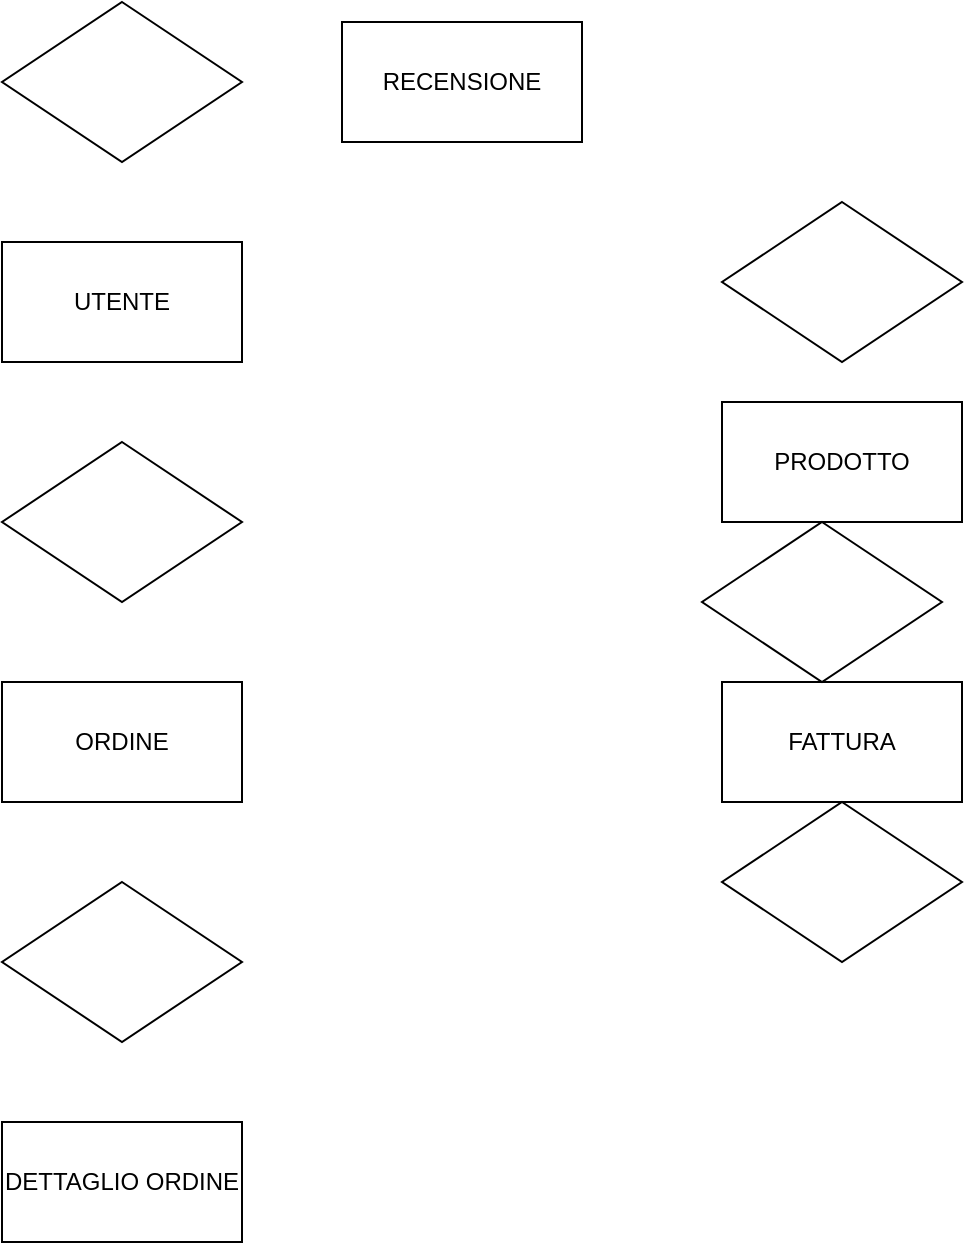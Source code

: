 <mxfile version="26.2.4">
  <diagram name="Pagina-1" id="ChuS1AGae2jL3NdtoGuT">
    <mxGraphModel dx="948" dy="599" grid="1" gridSize="10" guides="1" tooltips="1" connect="1" arrows="1" fold="1" page="1" pageScale="1" pageWidth="827" pageHeight="1169" math="0" shadow="0">
      <root>
        <mxCell id="0" />
        <mxCell id="1" parent="0" />
        <mxCell id="ha_Wpa7V3i3sZIrnRVdM-2" value="UTENTE" style="rounded=0;whiteSpace=wrap;html=1;" vertex="1" parent="1">
          <mxGeometry x="120" y="120" width="120" height="60" as="geometry" />
        </mxCell>
        <mxCell id="ha_Wpa7V3i3sZIrnRVdM-3" value="PRODOTTO" style="rounded=0;whiteSpace=wrap;html=1;" vertex="1" parent="1">
          <mxGeometry x="480" y="200" width="120" height="60" as="geometry" />
        </mxCell>
        <mxCell id="ha_Wpa7V3i3sZIrnRVdM-4" value="DETTAGLIO ORDINE" style="rounded=0;whiteSpace=wrap;html=1;" vertex="1" parent="1">
          <mxGeometry x="120" y="560" width="120" height="60" as="geometry" />
        </mxCell>
        <mxCell id="ha_Wpa7V3i3sZIrnRVdM-5" value="RECENSIONE" style="rounded=0;whiteSpace=wrap;html=1;" vertex="1" parent="1">
          <mxGeometry x="290" y="10" width="120" height="60" as="geometry" />
        </mxCell>
        <mxCell id="ha_Wpa7V3i3sZIrnRVdM-6" value="ORDINE" style="rounded=0;whiteSpace=wrap;html=1;" vertex="1" parent="1">
          <mxGeometry x="120" y="340" width="120" height="60" as="geometry" />
        </mxCell>
        <mxCell id="ha_Wpa7V3i3sZIrnRVdM-7" value="FATTURA" style="rounded=0;whiteSpace=wrap;html=1;" vertex="1" parent="1">
          <mxGeometry x="480" y="340" width="120" height="60" as="geometry" />
        </mxCell>
        <mxCell id="ha_Wpa7V3i3sZIrnRVdM-8" value="" style="rhombus;whiteSpace=wrap;html=1;" vertex="1" parent="1">
          <mxGeometry x="120" width="120" height="80" as="geometry" />
        </mxCell>
        <mxCell id="ha_Wpa7V3i3sZIrnRVdM-9" value="" style="rhombus;whiteSpace=wrap;html=1;" vertex="1" parent="1">
          <mxGeometry x="120" y="220" width="120" height="80" as="geometry" />
        </mxCell>
        <mxCell id="ha_Wpa7V3i3sZIrnRVdM-10" value="" style="rhombus;whiteSpace=wrap;html=1;" vertex="1" parent="1">
          <mxGeometry x="120" y="440" width="120" height="80" as="geometry" />
        </mxCell>
        <mxCell id="ha_Wpa7V3i3sZIrnRVdM-11" value="" style="rhombus;whiteSpace=wrap;html=1;" vertex="1" parent="1">
          <mxGeometry x="470" y="260" width="120" height="80" as="geometry" />
        </mxCell>
        <mxCell id="ha_Wpa7V3i3sZIrnRVdM-12" value="" style="rhombus;whiteSpace=wrap;html=1;" vertex="1" parent="1">
          <mxGeometry x="480" y="400" width="120" height="80" as="geometry" />
        </mxCell>
        <mxCell id="ha_Wpa7V3i3sZIrnRVdM-13" value="" style="rhombus;whiteSpace=wrap;html=1;" vertex="1" parent="1">
          <mxGeometry x="480" y="100" width="120" height="80" as="geometry" />
        </mxCell>
      </root>
    </mxGraphModel>
  </diagram>
</mxfile>

